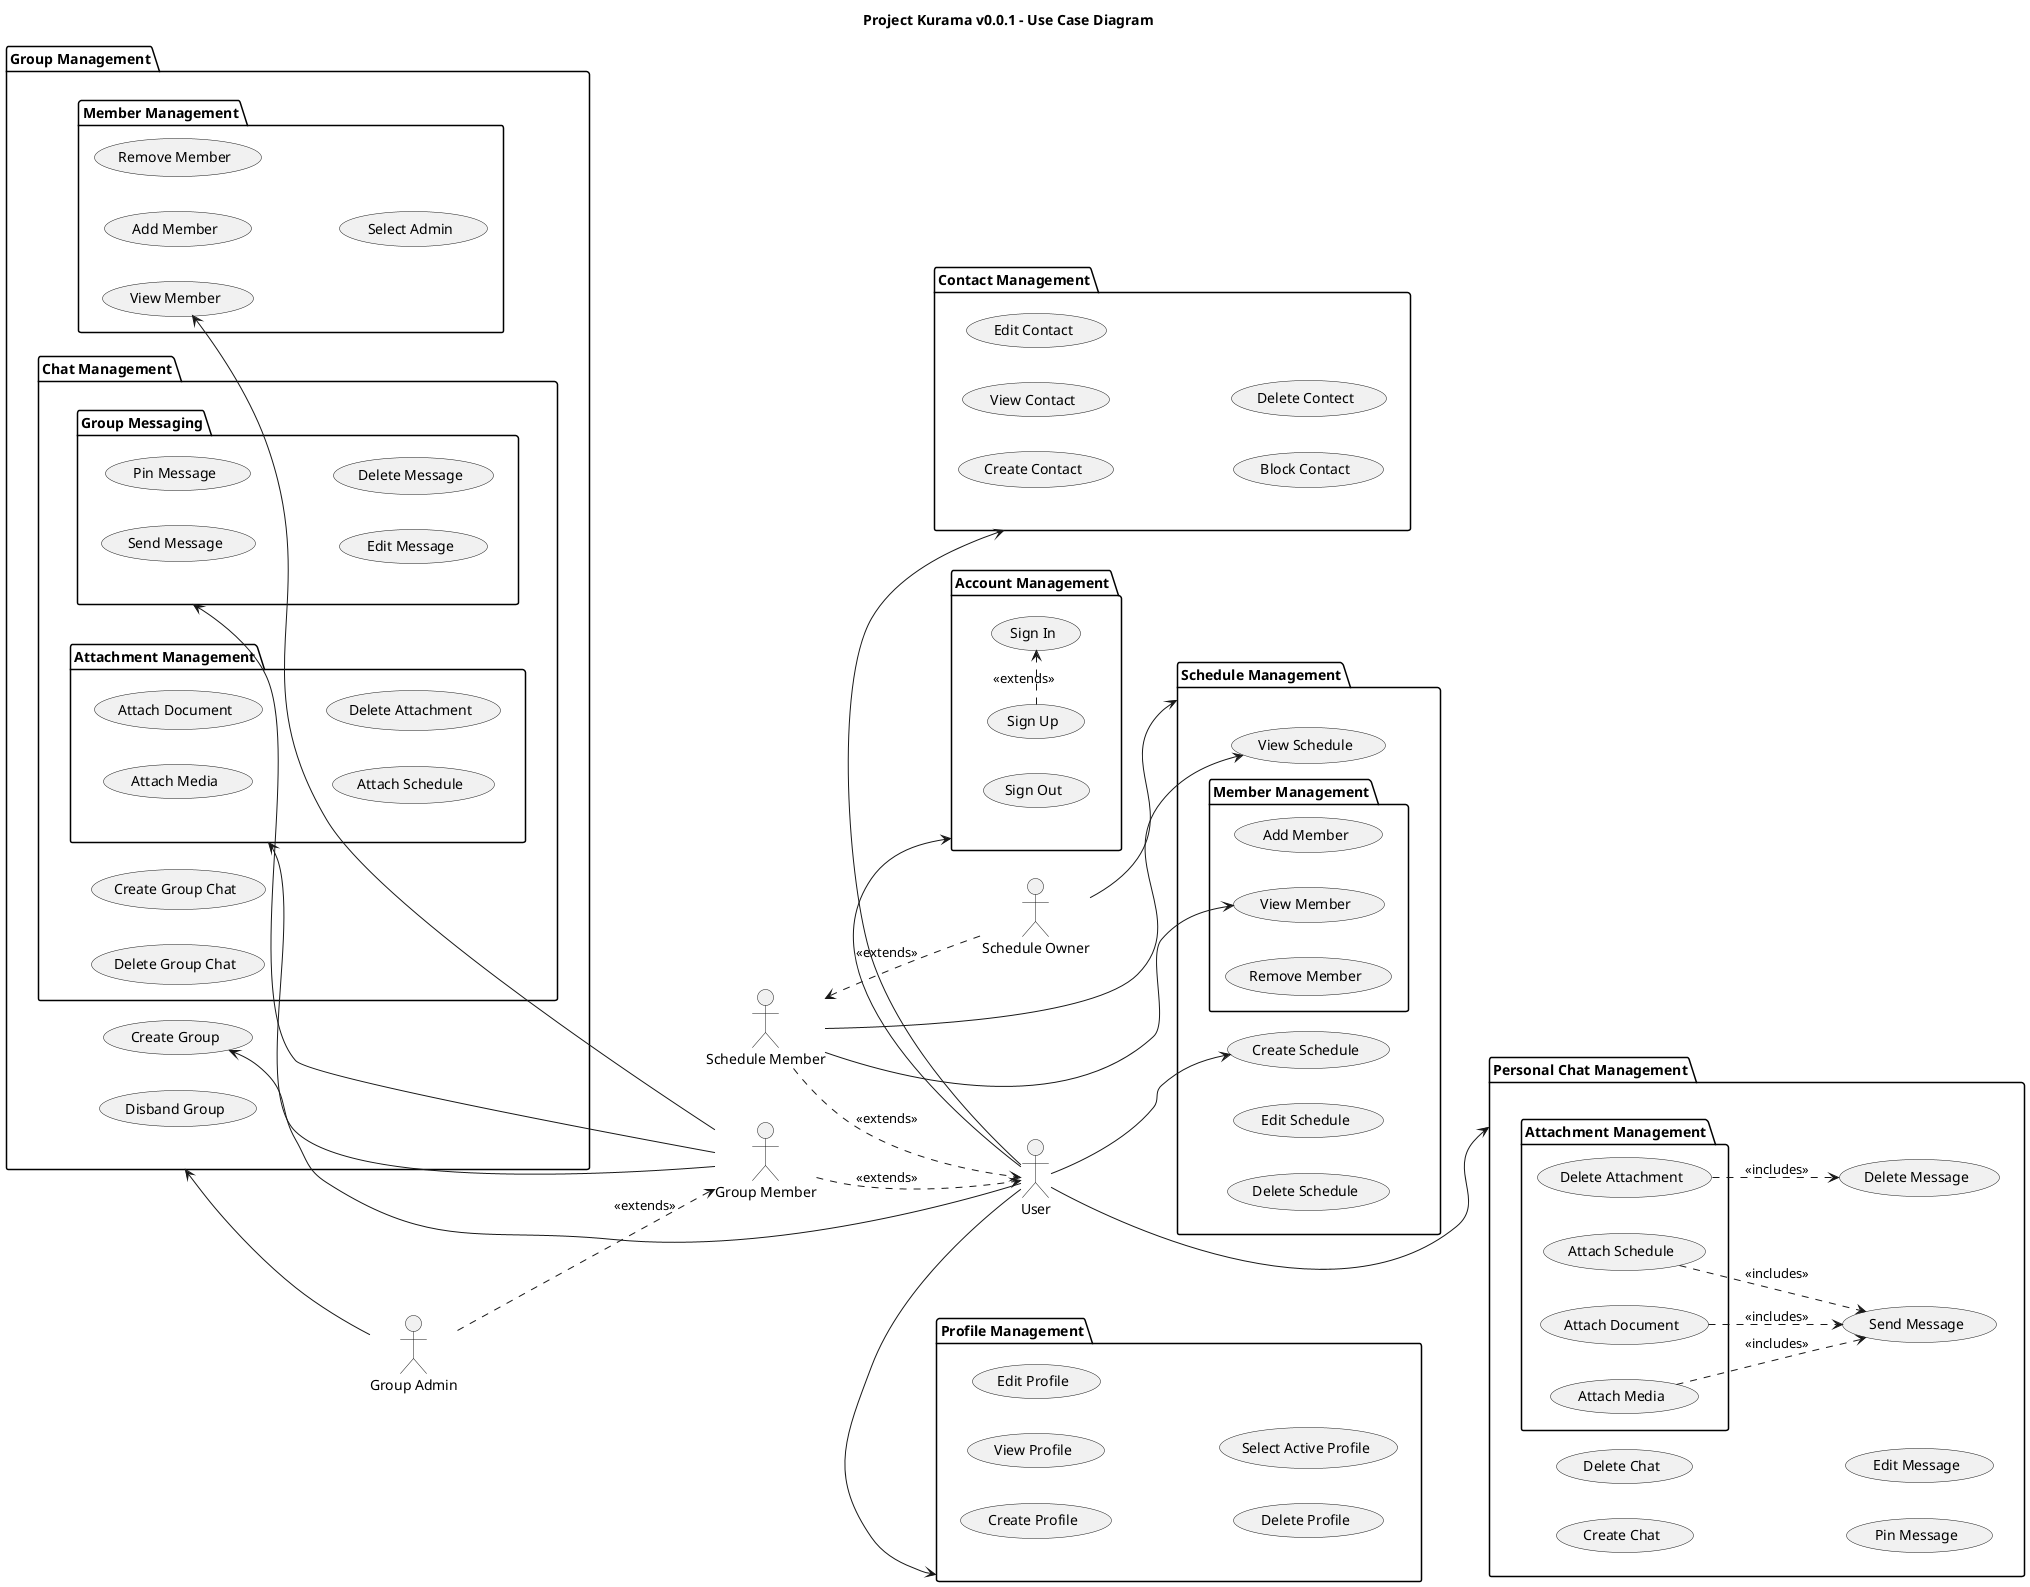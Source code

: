 @startuml use-case

left to right direction
title "Project Kurama v0.0.1 - Use Case Diagram"

actor "User" as user
actor "Group Admin" as groupAdmin
actor "Group Member" as groupMember
actor "Schedule Member" as scheduleMember
actor "Schedule Owner" as scheduleOwner

package "Account Management" as accountManagement {
  usecase "Sign Up" as signUp
  usecase "Sign In" as signIn
  usecase "Sign Out" as signOut
}

package "Profile Management" as profileManagement {
  usecase "Create Profile" as createProfile
  usecase "View Profile" as readProfile
  usecase "Edit Profile" as editProfile
  usecase "Delete Profile" as deleteProfile
  usecase "Select Active Profile" as selectActiveProfile
}

package "Contact Management" as contactManagement {
  usecase "Create Contact" as createContact
  usecase "View Contact" as viewContact
  usecase "Edit Contact" as editContact
  usecase "Block Contact" as blockContact
  usecase "Delete Contect" as deleteContact
}

package "Group Management" as groupManagement {
  usecase "Create Group" as createGroup
  usecase "Disband Group" as disbandGroup

  package "Member Management" as memberManagement {
    usecase "Add Member" as addGroupMember
    usecase "View Member" as viewGroupMember
    usecase "Remove Member" as removeGroupMember
    usecase "Select Admin" as selectGroupAdmin
  }

  package "Chat Management" as groupChatManagement {
    usecase "Create Group Chat" as createGroupChat
    usecase "Delete Group Chat" as deleteGroupChat

    package "Group Messaging" as groupMessaging {
      usecase "Send Message" as sendGroupMessage
      usecase "Pin Message" as pinGroupMessage
      usecase "Edit Message" as editGroupMessage
      usecase "Delete Message" as deleteGroupMessage
    }

    package "Attachment Management" as groupAttachmentManagement {
      usecase "Attach Media" as attachGroupMedia
      usecase "Attach Document" as attachGroupDocument
      usecase "Attach Schedule" as attachGroupSchedule
      usecase "Delete Attachment" as deleteGroupAttachment
    }
  }
}

package "Personal Chat Management" as personalChatManagement {
  usecase "Create Chat" as createChat
  usecase "Delete Chat" as deleteChat

  usecase "Send Message" as sendMessage
  usecase "Pin Message" as pinMessage
  usecase "Edit Message" as editMessage
  usecase "Delete Message" as deleteMessage
  
  package "Attachment Management" as attachmentManagement {
    usecase "Attach Media" as attachMedia
    usecase "Attach Document" as attachDocument
    usecase "Attach Schedule" as attachSchedule
    usecase "Delete Attachment" as deleteAttachment
  }
}

package "Schedule Management" as scheduleManagement { 
  usecase "Create Schedule" as createSchedule
  usecase "View Schedule" as viewSchedule
  usecase "Edit Schedule" as editSchedule
  usecase "Delete Schedule" as deleteSchedule

  package "Member Management" as scheduleMemberManagement {
    usecase "Add Member" as addScheduleMember
    usecase "View Member" as viewSchduleMember
    usecase "Remove Member" as removeScheduleMember
  }
}

groupMember ..> user : <<extends>>
groupAdmin ..> groupMember : <<extends>>
scheduleMember ..> user : <<extends>>
scheduleOwner .up.> scheduleMember : <<extends>>

' Account Managemenet
user -right-> accountManagement
signUp .> signIn : <<extends>>

' Profile Management
user --> profileManagement

' Contact Management
user -left-> contactManagement

' Group Management
user -up-> createGroup
groupAdmin -up-> groupManagement
groupMember -up-> viewGroupMember
groupMember -up-> groupMessaging
groupMember -up-> groupAttachmentManagement

' Personal Chat Management
user --> personalChatManagement
attachMedia ..> sendMessage : <<includes>>
attachDocument ..> sendMessage : <<includes>>
attachSchedule ..> sendMessage : <<includes>>
deleteAttachment ..> deleteMessage : <<includes>>

' Schedule Management
user --> createSchedule
scheduleOwner --> scheduleManagement
scheduleMember --> viewSchedule
scheduleMember --> viewSchduleMember

@enduml